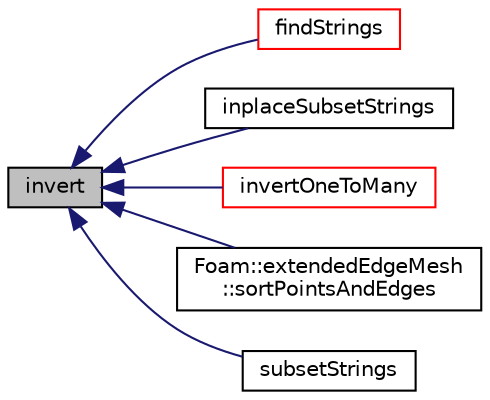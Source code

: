 digraph "invert"
{
  bgcolor="transparent";
  edge [fontname="Helvetica",fontsize="10",labelfontname="Helvetica",labelfontsize="10"];
  node [fontname="Helvetica",fontsize="10",shape=record];
  rankdir="LR";
  Node1 [label="invert",height=0.2,width=0.4,color="black", fillcolor="grey75", style="filled" fontcolor="black"];
  Node1 -> Node2 [dir="back",color="midnightblue",fontsize="10",style="solid",fontname="Helvetica"];
  Node2 [label="findStrings",height=0.2,width=0.4,color="red",URL="$namespaceFoam.html#aab756201d72c900c5fb34b3ab064a4b6",tooltip="Return list indices for strings matching the regular expression. "];
  Node1 -> Node3 [dir="back",color="midnightblue",fontsize="10",style="solid",fontname="Helvetica"];
  Node3 [label="inplaceSubsetStrings",height=0.2,width=0.4,color="black",URL="$namespaceFoam.html#ace2fd79e1bd2e1d4da910dcc23026463",tooltip="Inplace extract elements of StringList when regular expression matches. "];
  Node1 -> Node4 [dir="back",color="midnightblue",fontsize="10",style="solid",fontname="Helvetica"];
  Node4 [label="invertOneToMany",height=0.2,width=0.4,color="red",URL="$namespaceFoam.html#ad74305a381cf061cce59098189211732",tooltip="Invert one-to-many map. Unmapped elements will be size 0. "];
  Node1 -> Node5 [dir="back",color="midnightblue",fontsize="10",style="solid",fontname="Helvetica"];
  Node5 [label="Foam::extendedEdgeMesh\l::sortPointsAndEdges",height=0.2,width=0.4,color="black",URL="$classFoam_1_1extendedEdgeMesh.html#a426fc67d70e364a54570d27d026c8f13"];
  Node1 -> Node6 [dir="back",color="midnightblue",fontsize="10",style="solid",fontname="Helvetica"];
  Node6 [label="subsetStrings",height=0.2,width=0.4,color="black",URL="$namespaceFoam.html#acf9359025de3cf7ff3f89bb95beec348",tooltip="Extract elements of StringList when regular expression matches. "];
}
